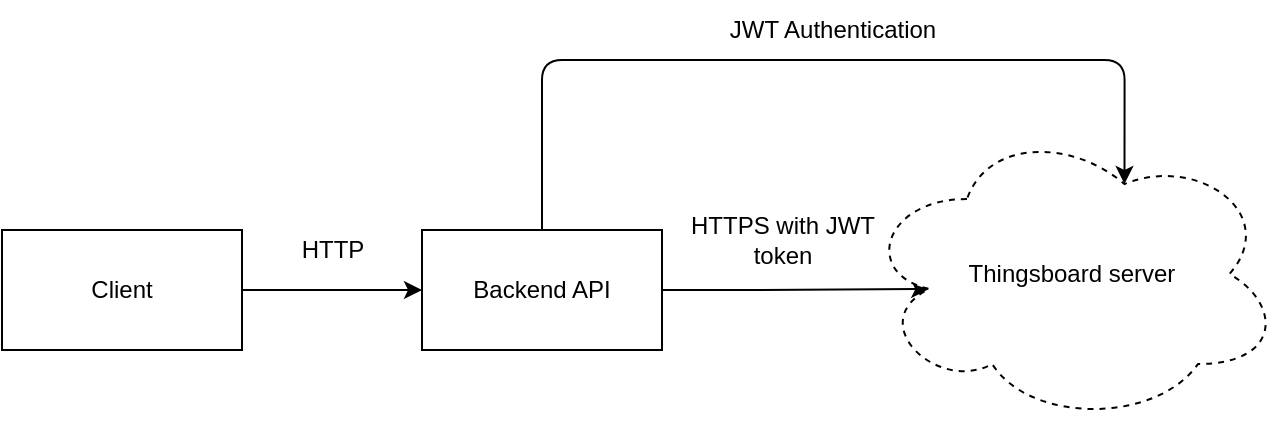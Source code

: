 <mxfile version="20.6.2" type="google"><diagram id="rHxYWAV8WS9P1qeIS2iR" name="Page-1"><mxGraphModel grid="1" page="1" gridSize="10" guides="1" tooltips="1" connect="1" arrows="1" fold="1" pageScale="1" pageWidth="850" pageHeight="1100" math="0" shadow="0"><root><mxCell id="0"/><mxCell id="1" parent="0"/><mxCell id="YwGftjaLpibPzD10VSzT-9" style="edgeStyle=orthogonalEdgeStyle;rounded=0;orthogonalLoop=1;jettySize=auto;html=1;exitX=1;exitY=0.5;exitDx=0;exitDy=0;entryX=0.16;entryY=0.55;entryDx=0;entryDy=0;entryPerimeter=0;" edge="1" parent="1" source="YwGftjaLpibPzD10VSzT-3" target="YwGftjaLpibPzD10VSzT-6"><mxGeometry relative="1" as="geometry"/></mxCell><mxCell id="UiXYvFSLh85k8C3IbvdS-1" style="edgeStyle=orthogonalEdgeStyle;orthogonalLoop=1;jettySize=auto;html=1;exitX=0.5;exitY=0;exitDx=0;exitDy=0;entryX=0.625;entryY=0.2;entryDx=0;entryDy=0;entryPerimeter=0;startArrow=none;startFill=0;jumpStyle=none;rounded=1;" edge="1" parent="1" source="YwGftjaLpibPzD10VSzT-3" target="YwGftjaLpibPzD10VSzT-6"><mxGeometry relative="1" as="geometry"><Array as="points"><mxPoint x="440" y="360"/><mxPoint x="731" y="360"/></Array></mxGeometry></mxCell><mxCell id="YwGftjaLpibPzD10VSzT-3" value="Backend API" style="rounded=0;whiteSpace=wrap;html=1;" vertex="1" parent="1"><mxGeometry x="380" y="445" width="120" height="60" as="geometry"/></mxCell><mxCell id="YwGftjaLpibPzD10VSzT-7" style="edgeStyle=orthogonalEdgeStyle;rounded=0;orthogonalLoop=1;jettySize=auto;html=1;entryX=0;entryY=0.5;entryDx=0;entryDy=0;" edge="1" parent="1" source="YwGftjaLpibPzD10VSzT-5" target="YwGftjaLpibPzD10VSzT-3"><mxGeometry relative="1" as="geometry"/></mxCell><mxCell id="YwGftjaLpibPzD10VSzT-5" value="Client" style="rounded=0;whiteSpace=wrap;html=1;" vertex="1" parent="1"><mxGeometry x="170" y="445" width="120" height="60" as="geometry"/></mxCell><mxCell id="YwGftjaLpibPzD10VSzT-6" value="Thingsboard server" style="ellipse;shape=cloud;whiteSpace=wrap;html=1;dashed=1;" vertex="1" parent="1"><mxGeometry x="600" y="392" width="210" height="150" as="geometry"/></mxCell><mxCell id="YwGftjaLpibPzD10VSzT-8" value="HTTP" style="text;html=1;align=center;verticalAlign=middle;resizable=0;points=[];autosize=1;strokeColor=none;fillColor=none;" vertex="1" parent="1"><mxGeometry x="310" y="440" width="50" height="30" as="geometry"/></mxCell><mxCell id="YwGftjaLpibPzD10VSzT-10" value="HTTPS with JWT &lt;br&gt;token" style="text;html=1;align=center;verticalAlign=middle;resizable=0;points=[];autosize=1;strokeColor=none;fillColor=none;" vertex="1" parent="1"><mxGeometry x="500" y="430" width="120" height="40" as="geometry"/></mxCell><mxCell id="YwGftjaLpibPzD10VSzT-14" value="JWT Authentication" style="text;html=1;align=center;verticalAlign=middle;resizable=0;points=[];autosize=1;strokeColor=none;fillColor=none;dashed=1;" vertex="1" parent="1"><mxGeometry x="520" y="330" width="130" height="30" as="geometry"/></mxCell></root></mxGraphModel></diagram></mxfile>